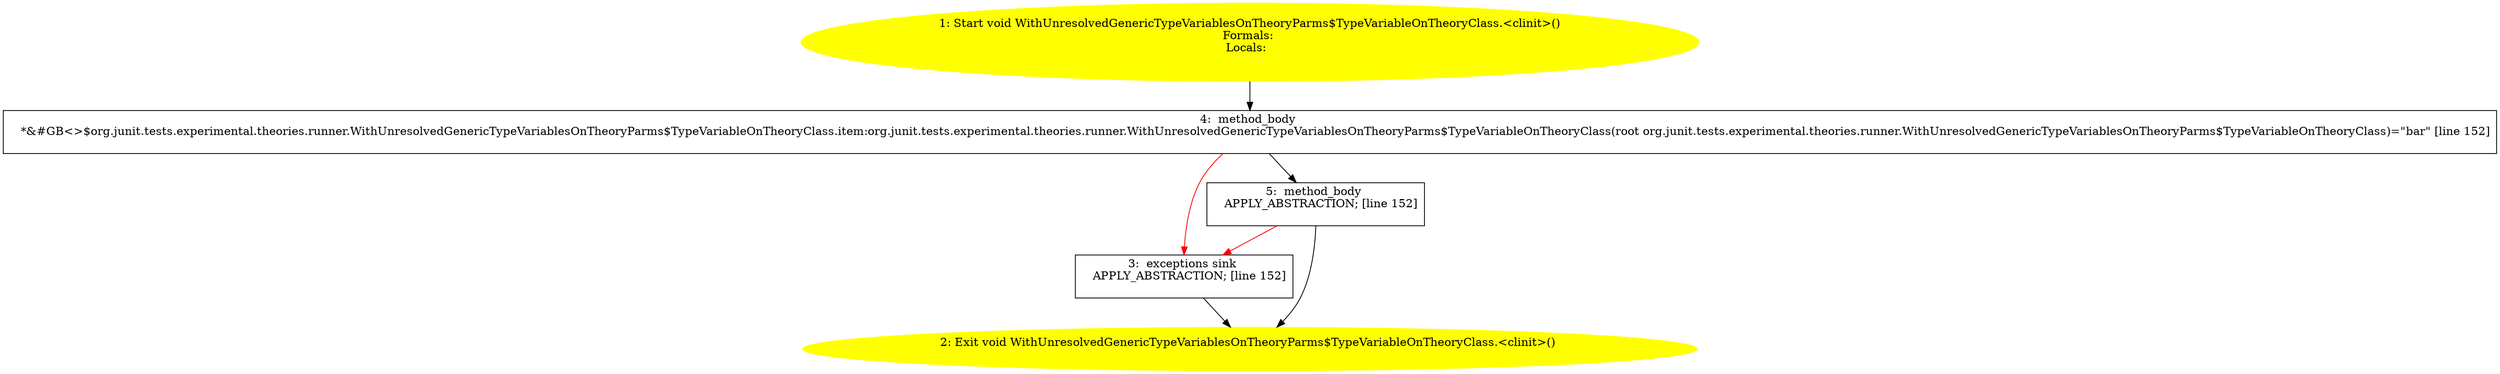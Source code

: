 /* @generated */
digraph cfg {
"org.junit.tests.experimental.theories.runner.WithUnresolvedGenericTypeVariablesOnTheoryParms$TypeVar.233103711e5943bf5bf94ae1ad1cb0fc_1" [label="1: Start void WithUnresolvedGenericTypeVariablesOnTheoryParms$TypeVariableOnTheoryClass.<clinit>()\nFormals: \nLocals:  \n  " color=yellow style=filled]
	

	 "org.junit.tests.experimental.theories.runner.WithUnresolvedGenericTypeVariablesOnTheoryParms$TypeVar.233103711e5943bf5bf94ae1ad1cb0fc_1" -> "org.junit.tests.experimental.theories.runner.WithUnresolvedGenericTypeVariablesOnTheoryParms$TypeVar.233103711e5943bf5bf94ae1ad1cb0fc_4" ;
"org.junit.tests.experimental.theories.runner.WithUnresolvedGenericTypeVariablesOnTheoryParms$TypeVar.233103711e5943bf5bf94ae1ad1cb0fc_2" [label="2: Exit void WithUnresolvedGenericTypeVariablesOnTheoryParms$TypeVariableOnTheoryClass.<clinit>() \n  " color=yellow style=filled]
	

"org.junit.tests.experimental.theories.runner.WithUnresolvedGenericTypeVariablesOnTheoryParms$TypeVar.233103711e5943bf5bf94ae1ad1cb0fc_3" [label="3:  exceptions sink \n   APPLY_ABSTRACTION; [line 152]\n " shape="box"]
	

	 "org.junit.tests.experimental.theories.runner.WithUnresolvedGenericTypeVariablesOnTheoryParms$TypeVar.233103711e5943bf5bf94ae1ad1cb0fc_3" -> "org.junit.tests.experimental.theories.runner.WithUnresolvedGenericTypeVariablesOnTheoryParms$TypeVar.233103711e5943bf5bf94ae1ad1cb0fc_2" ;
"org.junit.tests.experimental.theories.runner.WithUnresolvedGenericTypeVariablesOnTheoryParms$TypeVar.233103711e5943bf5bf94ae1ad1cb0fc_4" [label="4:  method_body \n   *&#GB<>$org.junit.tests.experimental.theories.runner.WithUnresolvedGenericTypeVariablesOnTheoryParms$TypeVariableOnTheoryClass.item:org.junit.tests.experimental.theories.runner.WithUnresolvedGenericTypeVariablesOnTheoryParms$TypeVariableOnTheoryClass(root org.junit.tests.experimental.theories.runner.WithUnresolvedGenericTypeVariablesOnTheoryParms$TypeVariableOnTheoryClass)=\"bar\" [line 152]\n " shape="box"]
	

	 "org.junit.tests.experimental.theories.runner.WithUnresolvedGenericTypeVariablesOnTheoryParms$TypeVar.233103711e5943bf5bf94ae1ad1cb0fc_4" -> "org.junit.tests.experimental.theories.runner.WithUnresolvedGenericTypeVariablesOnTheoryParms$TypeVar.233103711e5943bf5bf94ae1ad1cb0fc_5" ;
	 "org.junit.tests.experimental.theories.runner.WithUnresolvedGenericTypeVariablesOnTheoryParms$TypeVar.233103711e5943bf5bf94ae1ad1cb0fc_4" -> "org.junit.tests.experimental.theories.runner.WithUnresolvedGenericTypeVariablesOnTheoryParms$TypeVar.233103711e5943bf5bf94ae1ad1cb0fc_3" [color="red" ];
"org.junit.tests.experimental.theories.runner.WithUnresolvedGenericTypeVariablesOnTheoryParms$TypeVar.233103711e5943bf5bf94ae1ad1cb0fc_5" [label="5:  method_body \n   APPLY_ABSTRACTION; [line 152]\n " shape="box"]
	

	 "org.junit.tests.experimental.theories.runner.WithUnresolvedGenericTypeVariablesOnTheoryParms$TypeVar.233103711e5943bf5bf94ae1ad1cb0fc_5" -> "org.junit.tests.experimental.theories.runner.WithUnresolvedGenericTypeVariablesOnTheoryParms$TypeVar.233103711e5943bf5bf94ae1ad1cb0fc_2" ;
	 "org.junit.tests.experimental.theories.runner.WithUnresolvedGenericTypeVariablesOnTheoryParms$TypeVar.233103711e5943bf5bf94ae1ad1cb0fc_5" -> "org.junit.tests.experimental.theories.runner.WithUnresolvedGenericTypeVariablesOnTheoryParms$TypeVar.233103711e5943bf5bf94ae1ad1cb0fc_3" [color="red" ];
}

